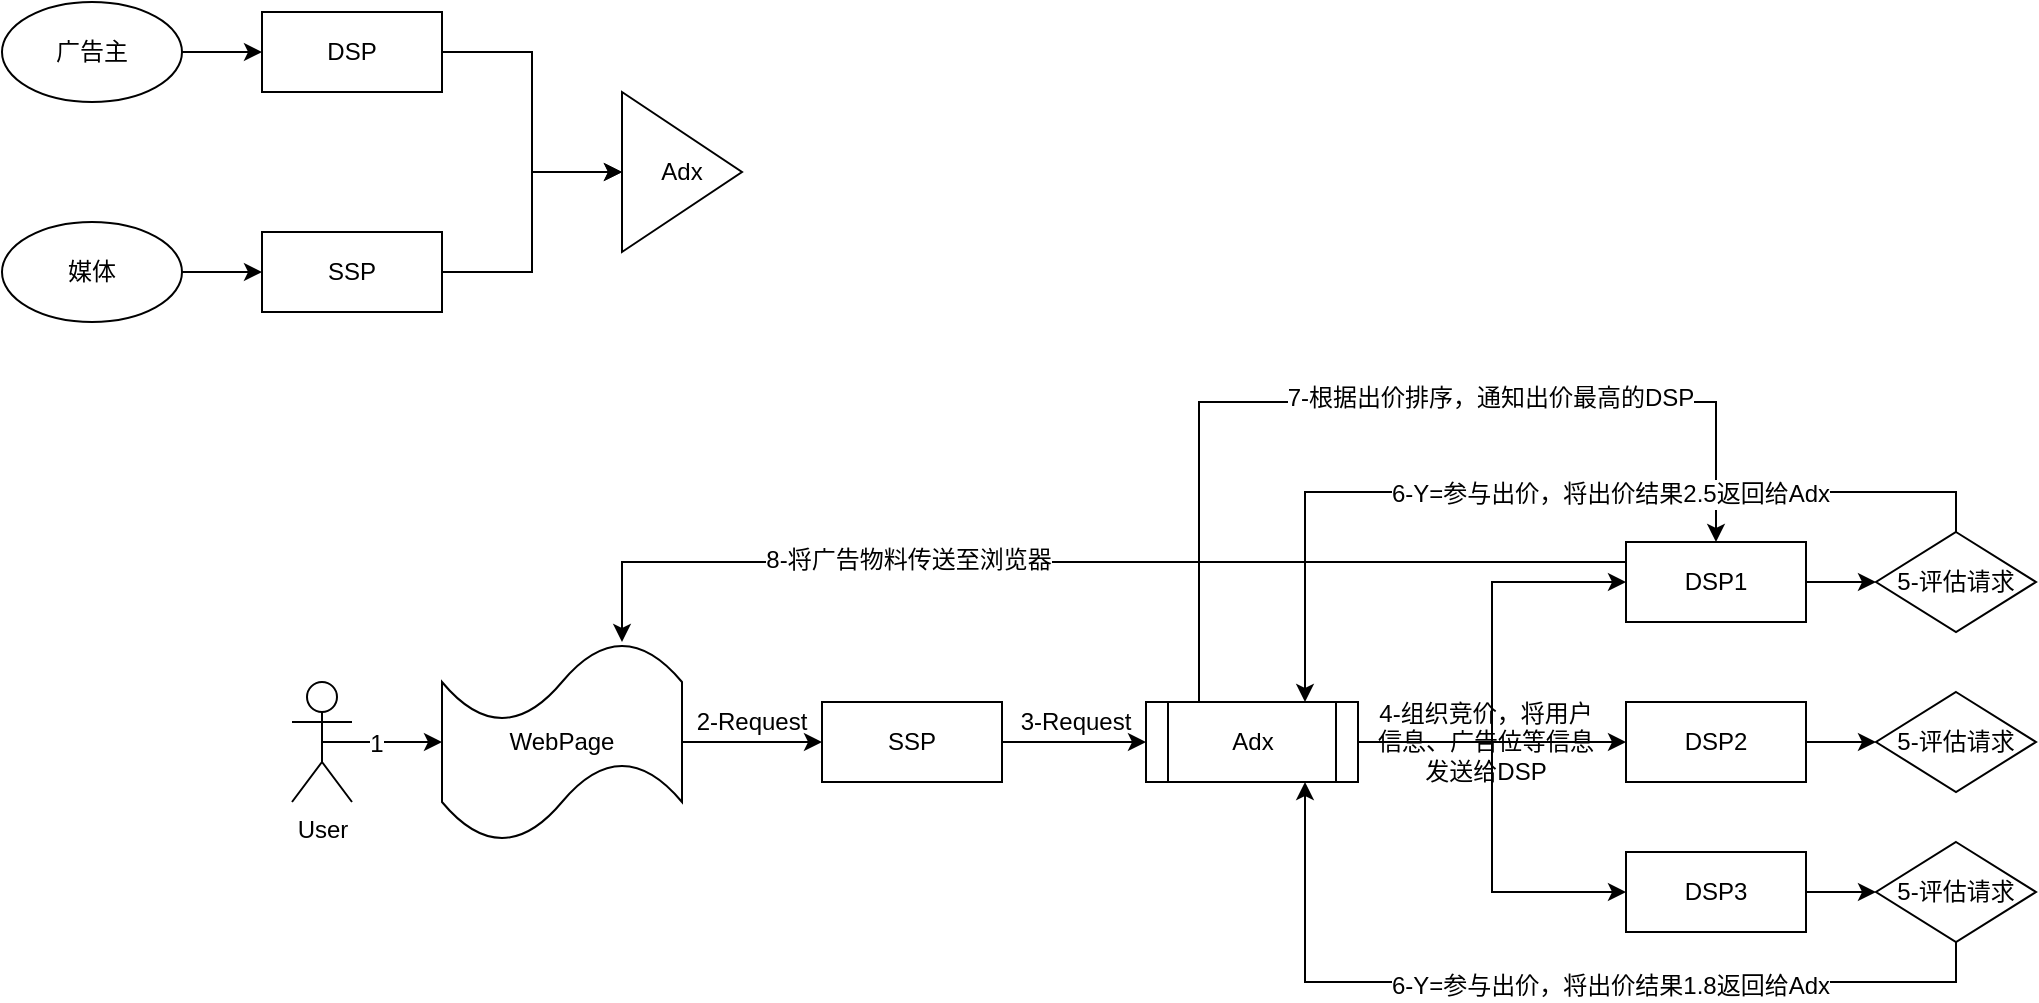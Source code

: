 <mxfile version="10.6.0" type="github"><diagram id="eBIdRy60quPGTXTH85F9" name="Page-1"><mxGraphModel dx="1398" dy="747" grid="1" gridSize="10" guides="1" tooltips="1" connect="1" arrows="1" fold="1" page="1" pageScale="1" pageWidth="1169" pageHeight="1654" math="0" shadow="0"><root><mxCell id="0"/><mxCell id="1" parent="0"/><mxCell id="DdHod9tD2gzcHdY-C_Q--7" style="edgeStyle=orthogonalEdgeStyle;rounded=0;orthogonalLoop=1;jettySize=auto;html=1;exitX=1;exitY=0.5;exitDx=0;exitDy=0;entryX=0;entryY=0.5;entryDx=0;entryDy=0;" edge="1" parent="1" source="DdHod9tD2gzcHdY-C_Q--1" target="DdHod9tD2gzcHdY-C_Q--5"><mxGeometry relative="1" as="geometry"/></mxCell><mxCell id="DdHod9tD2gzcHdY-C_Q--1" value="广告主&lt;br&gt;" style="ellipse;whiteSpace=wrap;html=1;" vertex="1" parent="1"><mxGeometry x="40" y="40" width="90" height="50" as="geometry"/></mxCell><mxCell id="DdHod9tD2gzcHdY-C_Q--8" style="edgeStyle=orthogonalEdgeStyle;rounded=0;orthogonalLoop=1;jettySize=auto;html=1;exitX=1;exitY=0.5;exitDx=0;exitDy=0;entryX=0;entryY=0.5;entryDx=0;entryDy=0;" edge="1" parent="1" source="DdHod9tD2gzcHdY-C_Q--2" target="DdHod9tD2gzcHdY-C_Q--6"><mxGeometry relative="1" as="geometry"/></mxCell><mxCell id="DdHod9tD2gzcHdY-C_Q--2" value="媒体&lt;br&gt;" style="ellipse;whiteSpace=wrap;html=1;" vertex="1" parent="1"><mxGeometry x="40" y="150" width="90" height="50" as="geometry"/></mxCell><mxCell id="DdHod9tD2gzcHdY-C_Q--11" style="edgeStyle=orthogonalEdgeStyle;rounded=0;orthogonalLoop=1;jettySize=auto;html=1;exitX=1;exitY=0.5;exitDx=0;exitDy=0;entryX=0;entryY=0.5;entryDx=0;entryDy=0;" edge="1" parent="1" source="DdHod9tD2gzcHdY-C_Q--5" target="DdHod9tD2gzcHdY-C_Q--9"><mxGeometry relative="1" as="geometry"><mxPoint x="350" y="110" as="targetPoint"/></mxGeometry></mxCell><mxCell id="DdHod9tD2gzcHdY-C_Q--5" value="DSP" style="rounded=0;whiteSpace=wrap;html=1;" vertex="1" parent="1"><mxGeometry x="170" y="45" width="90" height="40" as="geometry"/></mxCell><mxCell id="DdHod9tD2gzcHdY-C_Q--10" style="edgeStyle=orthogonalEdgeStyle;rounded=0;orthogonalLoop=1;jettySize=auto;html=1;exitX=1;exitY=0.5;exitDx=0;exitDy=0;entryX=0;entryY=0.5;entryDx=0;entryDy=0;" edge="1" parent="1" source="DdHod9tD2gzcHdY-C_Q--6" target="DdHod9tD2gzcHdY-C_Q--9"><mxGeometry relative="1" as="geometry"/></mxCell><mxCell id="DdHod9tD2gzcHdY-C_Q--6" value="SSP" style="rounded=0;whiteSpace=wrap;html=1;" vertex="1" parent="1"><mxGeometry x="170" y="155" width="90" height="40" as="geometry"/></mxCell><mxCell id="DdHod9tD2gzcHdY-C_Q--9" value="Adx&lt;br&gt;" style="triangle;whiteSpace=wrap;html=1;" vertex="1" parent="1"><mxGeometry x="350" y="85" width="60" height="80" as="geometry"/></mxCell><mxCell id="DdHod9tD2gzcHdY-C_Q--14" style="edgeStyle=orthogonalEdgeStyle;rounded=0;orthogonalLoop=1;jettySize=auto;html=1;exitX=0.5;exitY=0.5;exitDx=0;exitDy=0;exitPerimeter=0;entryX=0;entryY=0.5;entryDx=0;entryDy=0;entryPerimeter=0;" edge="1" parent="1" source="DdHod9tD2gzcHdY-C_Q--12" target="DdHod9tD2gzcHdY-C_Q--13"><mxGeometry relative="1" as="geometry"/></mxCell><mxCell id="DdHod9tD2gzcHdY-C_Q--59" value="1" style="text;html=1;resizable=0;points=[];align=center;verticalAlign=middle;labelBackgroundColor=#ffffff;" vertex="1" connectable="0" parent="DdHod9tD2gzcHdY-C_Q--14"><mxGeometry x="-0.1" y="-1" relative="1" as="geometry"><mxPoint as="offset"/></mxGeometry></mxCell><mxCell id="DdHod9tD2gzcHdY-C_Q--12" value="User" style="shape=umlActor;verticalLabelPosition=bottom;labelBackgroundColor=#ffffff;verticalAlign=top;html=1;outlineConnect=0;" vertex="1" parent="1"><mxGeometry x="185" y="380" width="30" height="60" as="geometry"/></mxCell><mxCell id="DdHod9tD2gzcHdY-C_Q--16" style="edgeStyle=orthogonalEdgeStyle;rounded=0;orthogonalLoop=1;jettySize=auto;html=1;exitX=1;exitY=0.5;exitDx=0;exitDy=0;exitPerimeter=0;entryX=0;entryY=0.5;entryDx=0;entryDy=0;" edge="1" parent="1" source="DdHod9tD2gzcHdY-C_Q--13" target="DdHod9tD2gzcHdY-C_Q--17"><mxGeometry relative="1" as="geometry"><mxPoint x="430" y="410" as="targetPoint"/></mxGeometry></mxCell><mxCell id="DdHod9tD2gzcHdY-C_Q--13" value="WebPage&lt;br&gt;" style="shape=tape;whiteSpace=wrap;html=1;" vertex="1" parent="1"><mxGeometry x="260" y="360" width="120" height="100" as="geometry"/></mxCell><mxCell id="DdHod9tD2gzcHdY-C_Q--23" style="edgeStyle=orthogonalEdgeStyle;rounded=0;orthogonalLoop=1;jettySize=auto;html=1;exitX=1;exitY=0.5;exitDx=0;exitDy=0;entryX=0;entryY=0.5;entryDx=0;entryDy=0;" edge="1" parent="1" source="DdHod9tD2gzcHdY-C_Q--17" target="DdHod9tD2gzcHdY-C_Q--18"><mxGeometry relative="1" as="geometry"/></mxCell><mxCell id="DdHod9tD2gzcHdY-C_Q--17" value="SSP" style="rounded=0;whiteSpace=wrap;html=1;" vertex="1" parent="1"><mxGeometry x="450" y="390" width="90" height="40" as="geometry"/></mxCell><mxCell id="DdHod9tD2gzcHdY-C_Q--27" style="edgeStyle=orthogonalEdgeStyle;rounded=0;orthogonalLoop=1;jettySize=auto;html=1;exitX=1;exitY=0.5;exitDx=0;exitDy=0;entryX=0;entryY=0.5;entryDx=0;entryDy=0;" edge="1" parent="1" source="DdHod9tD2gzcHdY-C_Q--18" target="DdHod9tD2gzcHdY-C_Q--25"><mxGeometry relative="1" as="geometry"/></mxCell><mxCell id="DdHod9tD2gzcHdY-C_Q--28" style="edgeStyle=orthogonalEdgeStyle;rounded=0;orthogonalLoop=1;jettySize=auto;html=1;exitX=1;exitY=0.5;exitDx=0;exitDy=0;entryX=0;entryY=0.5;entryDx=0;entryDy=0;" edge="1" parent="1" source="DdHod9tD2gzcHdY-C_Q--18" target="DdHod9tD2gzcHdY-C_Q--24"><mxGeometry relative="1" as="geometry"/></mxCell><mxCell id="DdHod9tD2gzcHdY-C_Q--29" style="edgeStyle=orthogonalEdgeStyle;rounded=0;orthogonalLoop=1;jettySize=auto;html=1;exitX=1;exitY=0.5;exitDx=0;exitDy=0;entryX=0;entryY=0.5;entryDx=0;entryDy=0;" edge="1" parent="1" source="DdHod9tD2gzcHdY-C_Q--18" target="DdHod9tD2gzcHdY-C_Q--26"><mxGeometry relative="1" as="geometry"/></mxCell><mxCell id="DdHod9tD2gzcHdY-C_Q--52" style="edgeStyle=orthogonalEdgeStyle;rounded=0;orthogonalLoop=1;jettySize=auto;html=1;exitX=0.25;exitY=0;exitDx=0;exitDy=0;entryX=0.5;entryY=0;entryDx=0;entryDy=0;" edge="1" parent="1" source="DdHod9tD2gzcHdY-C_Q--18" target="DdHod9tD2gzcHdY-C_Q--24"><mxGeometry relative="1" as="geometry"><Array as="points"><mxPoint x="639" y="240"/><mxPoint x="897" y="240"/></Array></mxGeometry></mxCell><mxCell id="DdHod9tD2gzcHdY-C_Q--55" value="7-根据出价排序，通知出价最高的DSP" style="text;html=1;resizable=0;points=[];align=center;verticalAlign=middle;labelBackgroundColor=#ffffff;" vertex="1" connectable="0" parent="DdHod9tD2gzcHdY-C_Q--52"><mxGeometry x="0.234" y="2" relative="1" as="geometry"><mxPoint as="offset"/></mxGeometry></mxCell><mxCell id="DdHod9tD2gzcHdY-C_Q--18" value="Adx" style="shape=process;whiteSpace=wrap;html=1;backgroundOutline=1;" vertex="1" parent="1"><mxGeometry x="612" y="390" width="106" height="40" as="geometry"/></mxCell><mxCell id="DdHod9tD2gzcHdY-C_Q--20" value="2-Request&lt;br&gt;" style="text;html=1;strokeColor=none;fillColor=none;align=center;verticalAlign=middle;whiteSpace=wrap;rounded=0;" vertex="1" parent="1"><mxGeometry x="380" y="390" width="70" height="20" as="geometry"/></mxCell><mxCell id="DdHod9tD2gzcHdY-C_Q--44" style="edgeStyle=orthogonalEdgeStyle;rounded=0;orthogonalLoop=1;jettySize=auto;html=1;exitX=1;exitY=0.5;exitDx=0;exitDy=0;entryX=0;entryY=0.5;entryDx=0;entryDy=0;" edge="1" parent="1" source="DdHod9tD2gzcHdY-C_Q--24" target="DdHod9tD2gzcHdY-C_Q--41"><mxGeometry relative="1" as="geometry"/></mxCell><mxCell id="DdHod9tD2gzcHdY-C_Q--56" style="edgeStyle=orthogonalEdgeStyle;rounded=0;orthogonalLoop=1;jettySize=auto;html=1;exitX=0;exitY=0.25;exitDx=0;exitDy=0;entryX=0.75;entryY=0;entryDx=0;entryDy=0;entryPerimeter=0;" edge="1" parent="1" source="DdHod9tD2gzcHdY-C_Q--24" target="DdHod9tD2gzcHdY-C_Q--13"><mxGeometry relative="1" as="geometry"/></mxCell><mxCell id="DdHod9tD2gzcHdY-C_Q--58" value="8-将广告物料传送至浏览器" style="text;html=1;resizable=0;points=[];align=center;verticalAlign=middle;labelBackgroundColor=#ffffff;" vertex="1" connectable="0" parent="DdHod9tD2gzcHdY-C_Q--56"><mxGeometry x="0.325" y="-1" relative="1" as="geometry"><mxPoint as="offset"/></mxGeometry></mxCell><mxCell id="DdHod9tD2gzcHdY-C_Q--24" value="DSP1" style="rounded=0;whiteSpace=wrap;html=1;" vertex="1" parent="1"><mxGeometry x="852" y="310" width="90" height="40" as="geometry"/></mxCell><mxCell id="DdHod9tD2gzcHdY-C_Q--45" style="edgeStyle=orthogonalEdgeStyle;rounded=0;orthogonalLoop=1;jettySize=auto;html=1;exitX=1;exitY=0.5;exitDx=0;exitDy=0;" edge="1" parent="1" source="DdHod9tD2gzcHdY-C_Q--25" target="DdHod9tD2gzcHdY-C_Q--42"><mxGeometry relative="1" as="geometry"/></mxCell><mxCell id="DdHod9tD2gzcHdY-C_Q--25" value="DSP2" style="rounded=0;whiteSpace=wrap;html=1;" vertex="1" parent="1"><mxGeometry x="852" y="390" width="90" height="40" as="geometry"/></mxCell><mxCell id="DdHod9tD2gzcHdY-C_Q--46" style="edgeStyle=orthogonalEdgeStyle;rounded=0;orthogonalLoop=1;jettySize=auto;html=1;exitX=1;exitY=0.5;exitDx=0;exitDy=0;entryX=0;entryY=0.5;entryDx=0;entryDy=0;" edge="1" parent="1" source="DdHod9tD2gzcHdY-C_Q--26" target="DdHod9tD2gzcHdY-C_Q--43"><mxGeometry relative="1" as="geometry"/></mxCell><mxCell id="DdHod9tD2gzcHdY-C_Q--26" value="DSP3" style="rounded=0;whiteSpace=wrap;html=1;" vertex="1" parent="1"><mxGeometry x="852" y="465" width="90" height="40" as="geometry"/></mxCell><mxCell id="DdHod9tD2gzcHdY-C_Q--30" value="3-Request&lt;br&gt;" style="text;html=1;strokeColor=none;fillColor=none;align=center;verticalAlign=middle;whiteSpace=wrap;rounded=0;" vertex="1" parent="1"><mxGeometry x="544" y="390" width="66" height="20" as="geometry"/></mxCell><mxCell id="DdHod9tD2gzcHdY-C_Q--31" value="4-组织竞价，将用户信息、广告位等信息发送给DSP" style="text;html=1;strokeColor=none;fillColor=none;align=center;verticalAlign=middle;whiteSpace=wrap;rounded=0;" vertex="1" parent="1"><mxGeometry x="727" y="390" width="110" height="40" as="geometry"/></mxCell><mxCell id="DdHod9tD2gzcHdY-C_Q--47" style="edgeStyle=orthogonalEdgeStyle;rounded=0;orthogonalLoop=1;jettySize=auto;html=1;exitX=0.5;exitY=0;exitDx=0;exitDy=0;entryX=0.75;entryY=0;entryDx=0;entryDy=0;" edge="1" parent="1" source="DdHod9tD2gzcHdY-C_Q--41" target="DdHod9tD2gzcHdY-C_Q--18"><mxGeometry relative="1" as="geometry"/></mxCell><mxCell id="DdHod9tD2gzcHdY-C_Q--50" value="6-Y=参与出价，将出价结果2.5返回给Adx&lt;br&gt;" style="text;html=1;resizable=0;points=[];align=center;verticalAlign=middle;labelBackgroundColor=#ffffff;" vertex="1" connectable="0" parent="DdHod9tD2gzcHdY-C_Q--47"><mxGeometry x="-0.141" y="1" relative="1" as="geometry"><mxPoint as="offset"/></mxGeometry></mxCell><mxCell id="DdHod9tD2gzcHdY-C_Q--41" value="5-评估请求" style="rhombus;whiteSpace=wrap;html=1;" vertex="1" parent="1"><mxGeometry x="977" y="305" width="80" height="50" as="geometry"/></mxCell><mxCell id="DdHod9tD2gzcHdY-C_Q--42" value="5-评估请求" style="rhombus;whiteSpace=wrap;html=1;" vertex="1" parent="1"><mxGeometry x="977" y="385" width="80" height="50" as="geometry"/></mxCell><mxCell id="DdHod9tD2gzcHdY-C_Q--51" value="" style="edgeStyle=orthogonalEdgeStyle;rounded=0;orthogonalLoop=1;jettySize=auto;html=1;exitX=0.5;exitY=1;exitDx=0;exitDy=0;entryX=0.75;entryY=1;entryDx=0;entryDy=0;" edge="1" parent="1" source="DdHod9tD2gzcHdY-C_Q--43" target="DdHod9tD2gzcHdY-C_Q--18"><mxGeometry relative="1" as="geometry"/></mxCell><mxCell id="DdHod9tD2gzcHdY-C_Q--60" value="&lt;span&gt;6-Y=参与出价，将出价结果1.8返回给Adx&lt;/span&gt;" style="text;html=1;resizable=0;points=[];align=center;verticalAlign=middle;labelBackgroundColor=#ffffff;" vertex="1" connectable="0" parent="DdHod9tD2gzcHdY-C_Q--51"><mxGeometry x="-0.133" y="2" relative="1" as="geometry"><mxPoint as="offset"/></mxGeometry></mxCell><mxCell id="DdHod9tD2gzcHdY-C_Q--43" value="5-评估请求" style="rhombus;whiteSpace=wrap;html=1;" vertex="1" parent="1"><mxGeometry x="977" y="460" width="80" height="50" as="geometry"/></mxCell></root></mxGraphModel></diagram></mxfile>